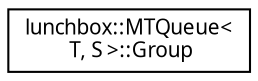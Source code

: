 digraph "Graphical Class Hierarchy"
{
  edge [fontname="Sans",fontsize="10",labelfontname="Sans",labelfontsize="10"];
  node [fontname="Sans",fontsize="10",shape=record];
  rankdir="LR";
  Node1 [label="lunchbox::MTQueue\<\l T, S \>::Group",height=0.2,width=0.4,color="black", fillcolor="white", style="filled",URL="$classlunchbox_1_1_m_t_queue_1_1_group.html",tooltip="Group descriptor for popBarrier(). "];
}
